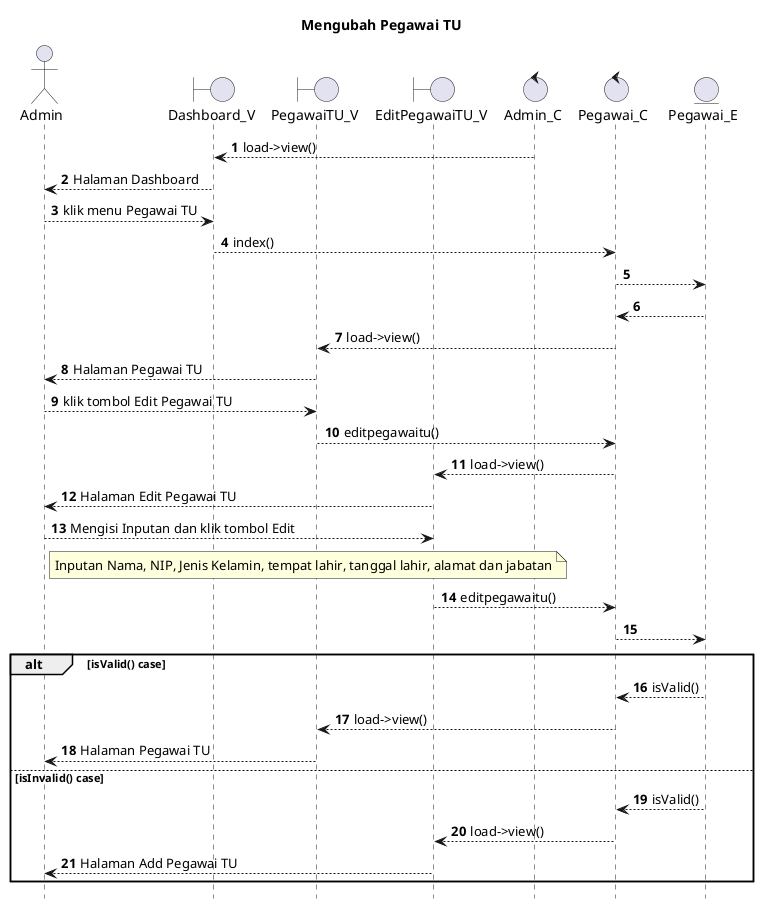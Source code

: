 @startuml

autonumber
hide footbox
title Mengubah Pegawai TU

Actor Admin
boundary Dashboard_V
boundary PegawaiTU_V
boundary EditPegawaiTU_V
control Admin_C
control Pegawai_C
Entity Pegawai_E

Admin_C --> Dashboard_V: load->view()
Dashboard_V --> Admin: Halaman Dashboard
Admin --> Dashboard_V: klik menu Pegawai TU
Dashboard_V --> Pegawai_C: index()
Pegawai_C --> Pegawai_E:
    
    Pegawai_E --> Pegawai_C:
    Pegawai_C --> PegawaiTU_V: load->view()
    PegawaiTU_V --> Admin: Halaman Pegawai TU

Admin --> PegawaiTU_V: klik tombol Edit Pegawai TU
PegawaiTU_V --> Pegawai_C: editpegawaitu()
Pegawai_C --> EditPegawaiTU_V: load->view()
EditPegawaiTU_V --> Admin: Halaman Edit Pegawai TU

Admin --> EditPegawaiTU_V: Mengisi Inputan dan klik tombol Edit
    note right of Admin
        Inputan Nama, NIP, Jenis Kelamin, tempat lahir, tanggal lahir, alamat dan jabatan
            end note
EditPegawaiTU_V --> Pegawai_C: editpegawaitu()
Pegawai_C --> Pegawai_E:

alt isValid() case
    
    Pegawai_E --> Pegawai_C: isValid()
    Pegawai_C --> PegawaiTU_V: load->view()
    PegawaiTU_V --> Admin: Halaman Pegawai TU

else isInvalid() case
    
    Pegawai_E --> Pegawai_C: isValid()
    Pegawai_C --> EditPegawaiTU_V: load->view()
    EditPegawaiTU_V --> Admin: Halaman Add Pegawai TU

end
@enduml